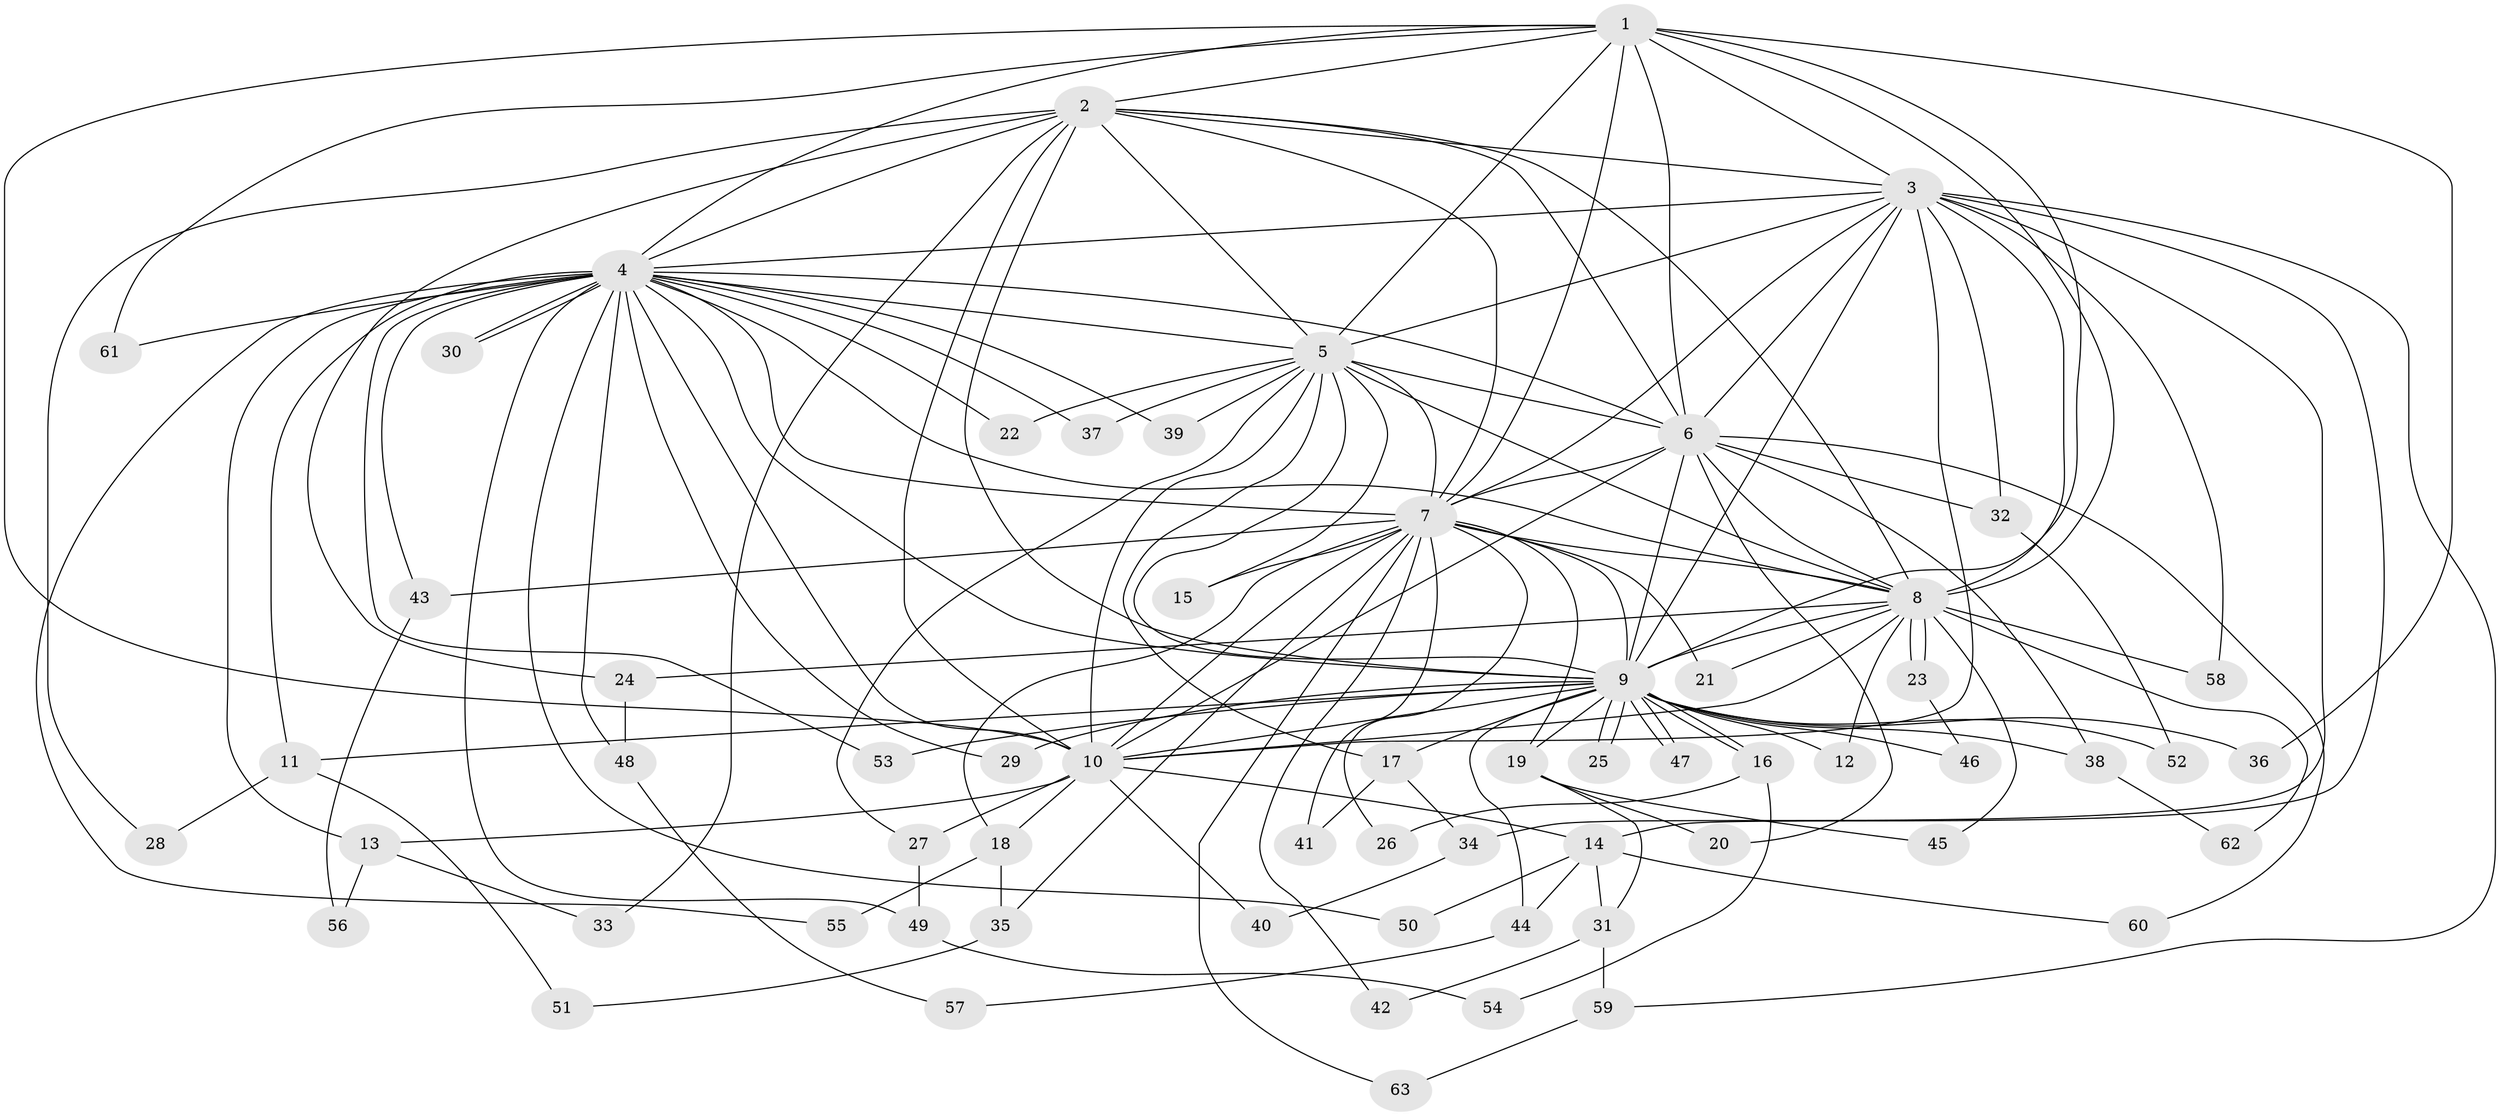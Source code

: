 // Generated by graph-tools (version 1.1) at 2025/46/03/09/25 04:46:12]
// undirected, 63 vertices, 151 edges
graph export_dot {
graph [start="1"]
  node [color=gray90,style=filled];
  1;
  2;
  3;
  4;
  5;
  6;
  7;
  8;
  9;
  10;
  11;
  12;
  13;
  14;
  15;
  16;
  17;
  18;
  19;
  20;
  21;
  22;
  23;
  24;
  25;
  26;
  27;
  28;
  29;
  30;
  31;
  32;
  33;
  34;
  35;
  36;
  37;
  38;
  39;
  40;
  41;
  42;
  43;
  44;
  45;
  46;
  47;
  48;
  49;
  50;
  51;
  52;
  53;
  54;
  55;
  56;
  57;
  58;
  59;
  60;
  61;
  62;
  63;
  1 -- 2;
  1 -- 3;
  1 -- 4;
  1 -- 5;
  1 -- 6;
  1 -- 7;
  1 -- 8;
  1 -- 9;
  1 -- 10;
  1 -- 36;
  1 -- 61;
  2 -- 3;
  2 -- 4;
  2 -- 5;
  2 -- 6;
  2 -- 7;
  2 -- 8;
  2 -- 9;
  2 -- 10;
  2 -- 24;
  2 -- 28;
  2 -- 33;
  3 -- 4;
  3 -- 5;
  3 -- 6;
  3 -- 7;
  3 -- 8;
  3 -- 9;
  3 -- 10;
  3 -- 14;
  3 -- 32;
  3 -- 34;
  3 -- 58;
  3 -- 59;
  4 -- 5;
  4 -- 6;
  4 -- 7;
  4 -- 8;
  4 -- 9;
  4 -- 10;
  4 -- 11;
  4 -- 13;
  4 -- 22;
  4 -- 29;
  4 -- 30;
  4 -- 30;
  4 -- 37;
  4 -- 39;
  4 -- 43;
  4 -- 48;
  4 -- 49;
  4 -- 50;
  4 -- 53;
  4 -- 55;
  4 -- 61;
  5 -- 6;
  5 -- 7;
  5 -- 8;
  5 -- 9;
  5 -- 10;
  5 -- 15;
  5 -- 17;
  5 -- 22;
  5 -- 27;
  5 -- 37;
  5 -- 39;
  6 -- 7;
  6 -- 8;
  6 -- 9;
  6 -- 10;
  6 -- 20;
  6 -- 32;
  6 -- 38;
  6 -- 60;
  7 -- 8;
  7 -- 9;
  7 -- 10;
  7 -- 15;
  7 -- 18;
  7 -- 19;
  7 -- 21;
  7 -- 26;
  7 -- 35;
  7 -- 41;
  7 -- 42;
  7 -- 43;
  7 -- 63;
  8 -- 9;
  8 -- 10;
  8 -- 12;
  8 -- 21;
  8 -- 23;
  8 -- 23;
  8 -- 24;
  8 -- 45;
  8 -- 58;
  8 -- 62;
  9 -- 10;
  9 -- 11;
  9 -- 12;
  9 -- 16;
  9 -- 16;
  9 -- 17;
  9 -- 19;
  9 -- 25;
  9 -- 25;
  9 -- 29;
  9 -- 36;
  9 -- 38;
  9 -- 44;
  9 -- 46;
  9 -- 47;
  9 -- 47;
  9 -- 52;
  9 -- 53;
  10 -- 13;
  10 -- 14;
  10 -- 18;
  10 -- 27;
  10 -- 40;
  11 -- 28;
  11 -- 51;
  13 -- 33;
  13 -- 56;
  14 -- 31;
  14 -- 44;
  14 -- 50;
  14 -- 60;
  16 -- 26;
  16 -- 54;
  17 -- 34;
  17 -- 41;
  18 -- 35;
  18 -- 55;
  19 -- 20;
  19 -- 31;
  19 -- 45;
  23 -- 46;
  24 -- 48;
  27 -- 49;
  31 -- 42;
  31 -- 59;
  32 -- 52;
  34 -- 40;
  35 -- 51;
  38 -- 62;
  43 -- 56;
  44 -- 57;
  48 -- 57;
  49 -- 54;
  59 -- 63;
}
